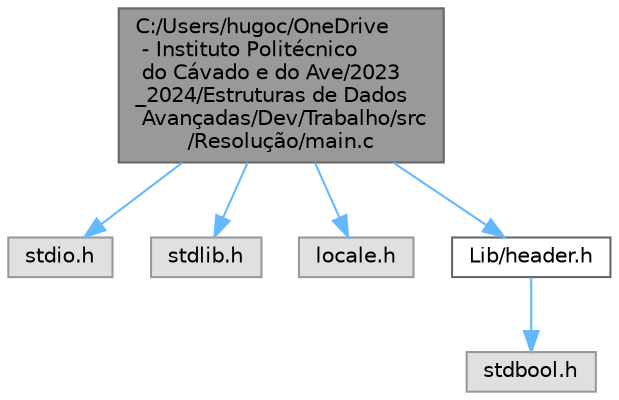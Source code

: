 digraph "C:/Users/hugoc/OneDrive - Instituto Politécnico do Cávado e do Ave/2023_2024/Estruturas de Dados Avançadas/Dev/Trabalho/src/Resolução/main.c"
{
 // LATEX_PDF_SIZE
  bgcolor="transparent";
  edge [fontname=Helvetica,fontsize=10,labelfontname=Helvetica,labelfontsize=10];
  node [fontname=Helvetica,fontsize=10,shape=box,height=0.2,width=0.4];
  Node1 [id="Node000001",label="C:/Users/hugoc/OneDrive\l - Instituto Politécnico\l do Cávado e do Ave/2023\l_2024/Estruturas de Dados\l Avançadas/Dev/Trabalho/src\l/Resolução/main.c",height=0.2,width=0.4,color="gray40", fillcolor="grey60", style="filled", fontcolor="black",tooltip=" "];
  Node1 -> Node2 [id="edge1_Node000001_Node000002",color="steelblue1",style="solid",tooltip=" "];
  Node2 [id="Node000002",label="stdio.h",height=0.2,width=0.4,color="grey60", fillcolor="#E0E0E0", style="filled",tooltip=" "];
  Node1 -> Node3 [id="edge2_Node000001_Node000003",color="steelblue1",style="solid",tooltip=" "];
  Node3 [id="Node000003",label="stdlib.h",height=0.2,width=0.4,color="grey60", fillcolor="#E0E0E0", style="filled",tooltip=" "];
  Node1 -> Node4 [id="edge3_Node000001_Node000004",color="steelblue1",style="solid",tooltip=" "];
  Node4 [id="Node000004",label="locale.h",height=0.2,width=0.4,color="grey60", fillcolor="#E0E0E0", style="filled",tooltip=" "];
  Node1 -> Node5 [id="edge4_Node000001_Node000005",color="steelblue1",style="solid",tooltip=" "];
  Node5 [id="Node000005",label="Lib/header.h",height=0.2,width=0.4,color="grey40", fillcolor="white", style="filled",URL="$Resolu_xC3_xA7_xC3_xA3o_2Lib_2header_8h.html",tooltip=" "];
  Node5 -> Node6 [id="edge5_Node000005_Node000006",color="steelblue1",style="solid",tooltip=" "];
  Node6 [id="Node000006",label="stdbool.h",height=0.2,width=0.4,color="grey60", fillcolor="#E0E0E0", style="filled",tooltip=" "];
}
